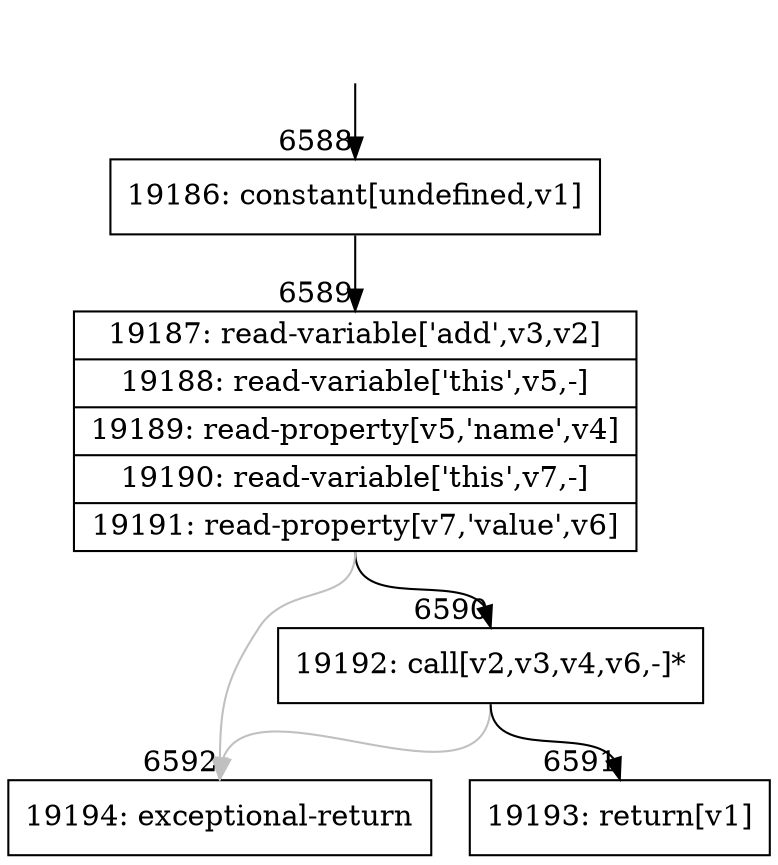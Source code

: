 digraph {
rankdir="TD"
BB_entry431[shape=none,label=""];
BB_entry431 -> BB6588 [tailport=s, headport=n, headlabel="    6588"]
BB6588 [shape=record label="{19186: constant[undefined,v1]}" ] 
BB6588 -> BB6589 [tailport=s, headport=n, headlabel="      6589"]
BB6589 [shape=record label="{19187: read-variable['add',v3,v2]|19188: read-variable['this',v5,-]|19189: read-property[v5,'name',v4]|19190: read-variable['this',v7,-]|19191: read-property[v7,'value',v6]}" ] 
BB6589 -> BB6590 [tailport=s, headport=n, headlabel="      6590"]
BB6589 -> BB6592 [tailport=s, headport=n, color=gray, headlabel="      6592"]
BB6590 [shape=record label="{19192: call[v2,v3,v4,v6,-]*}" ] 
BB6590 -> BB6591 [tailport=s, headport=n, headlabel="      6591"]
BB6590 -> BB6592 [tailport=s, headport=n, color=gray]
BB6591 [shape=record label="{19193: return[v1]}" ] 
BB6592 [shape=record label="{19194: exceptional-return}" ] 
}
